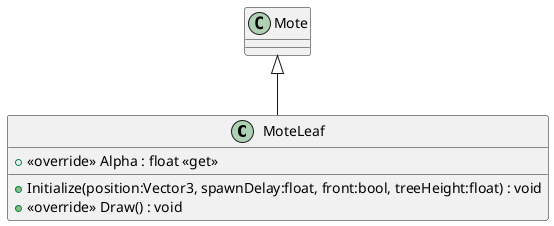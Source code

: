@startuml
class MoteLeaf {
    + <<override>> Alpha : float <<get>>
    + Initialize(position:Vector3, spawnDelay:float, front:bool, treeHeight:float) : void
    + <<override>> Draw() : void
}
Mote <|-- MoteLeaf
@enduml

